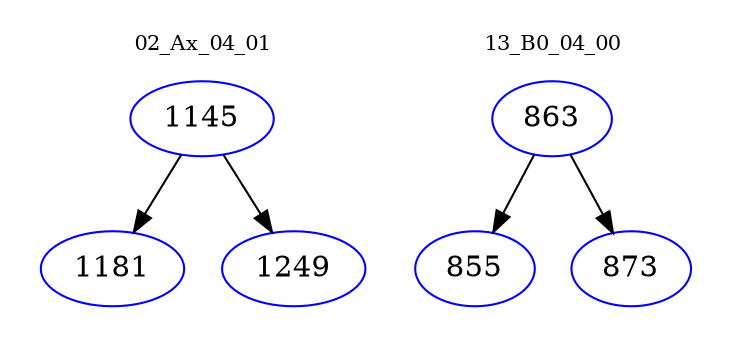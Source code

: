 digraph{
subgraph cluster_0 {
color = white
label = "02_Ax_04_01";
fontsize=10;
T0_1145 [label="1145", color="blue"]
T0_1145 -> T0_1181 [color="black"]
T0_1181 [label="1181", color="blue"]
T0_1145 -> T0_1249 [color="black"]
T0_1249 [label="1249", color="blue"]
}
subgraph cluster_1 {
color = white
label = "13_B0_04_00";
fontsize=10;
T1_863 [label="863", color="blue"]
T1_863 -> T1_855 [color="black"]
T1_855 [label="855", color="blue"]
T1_863 -> T1_873 [color="black"]
T1_873 [label="873", color="blue"]
}
}
